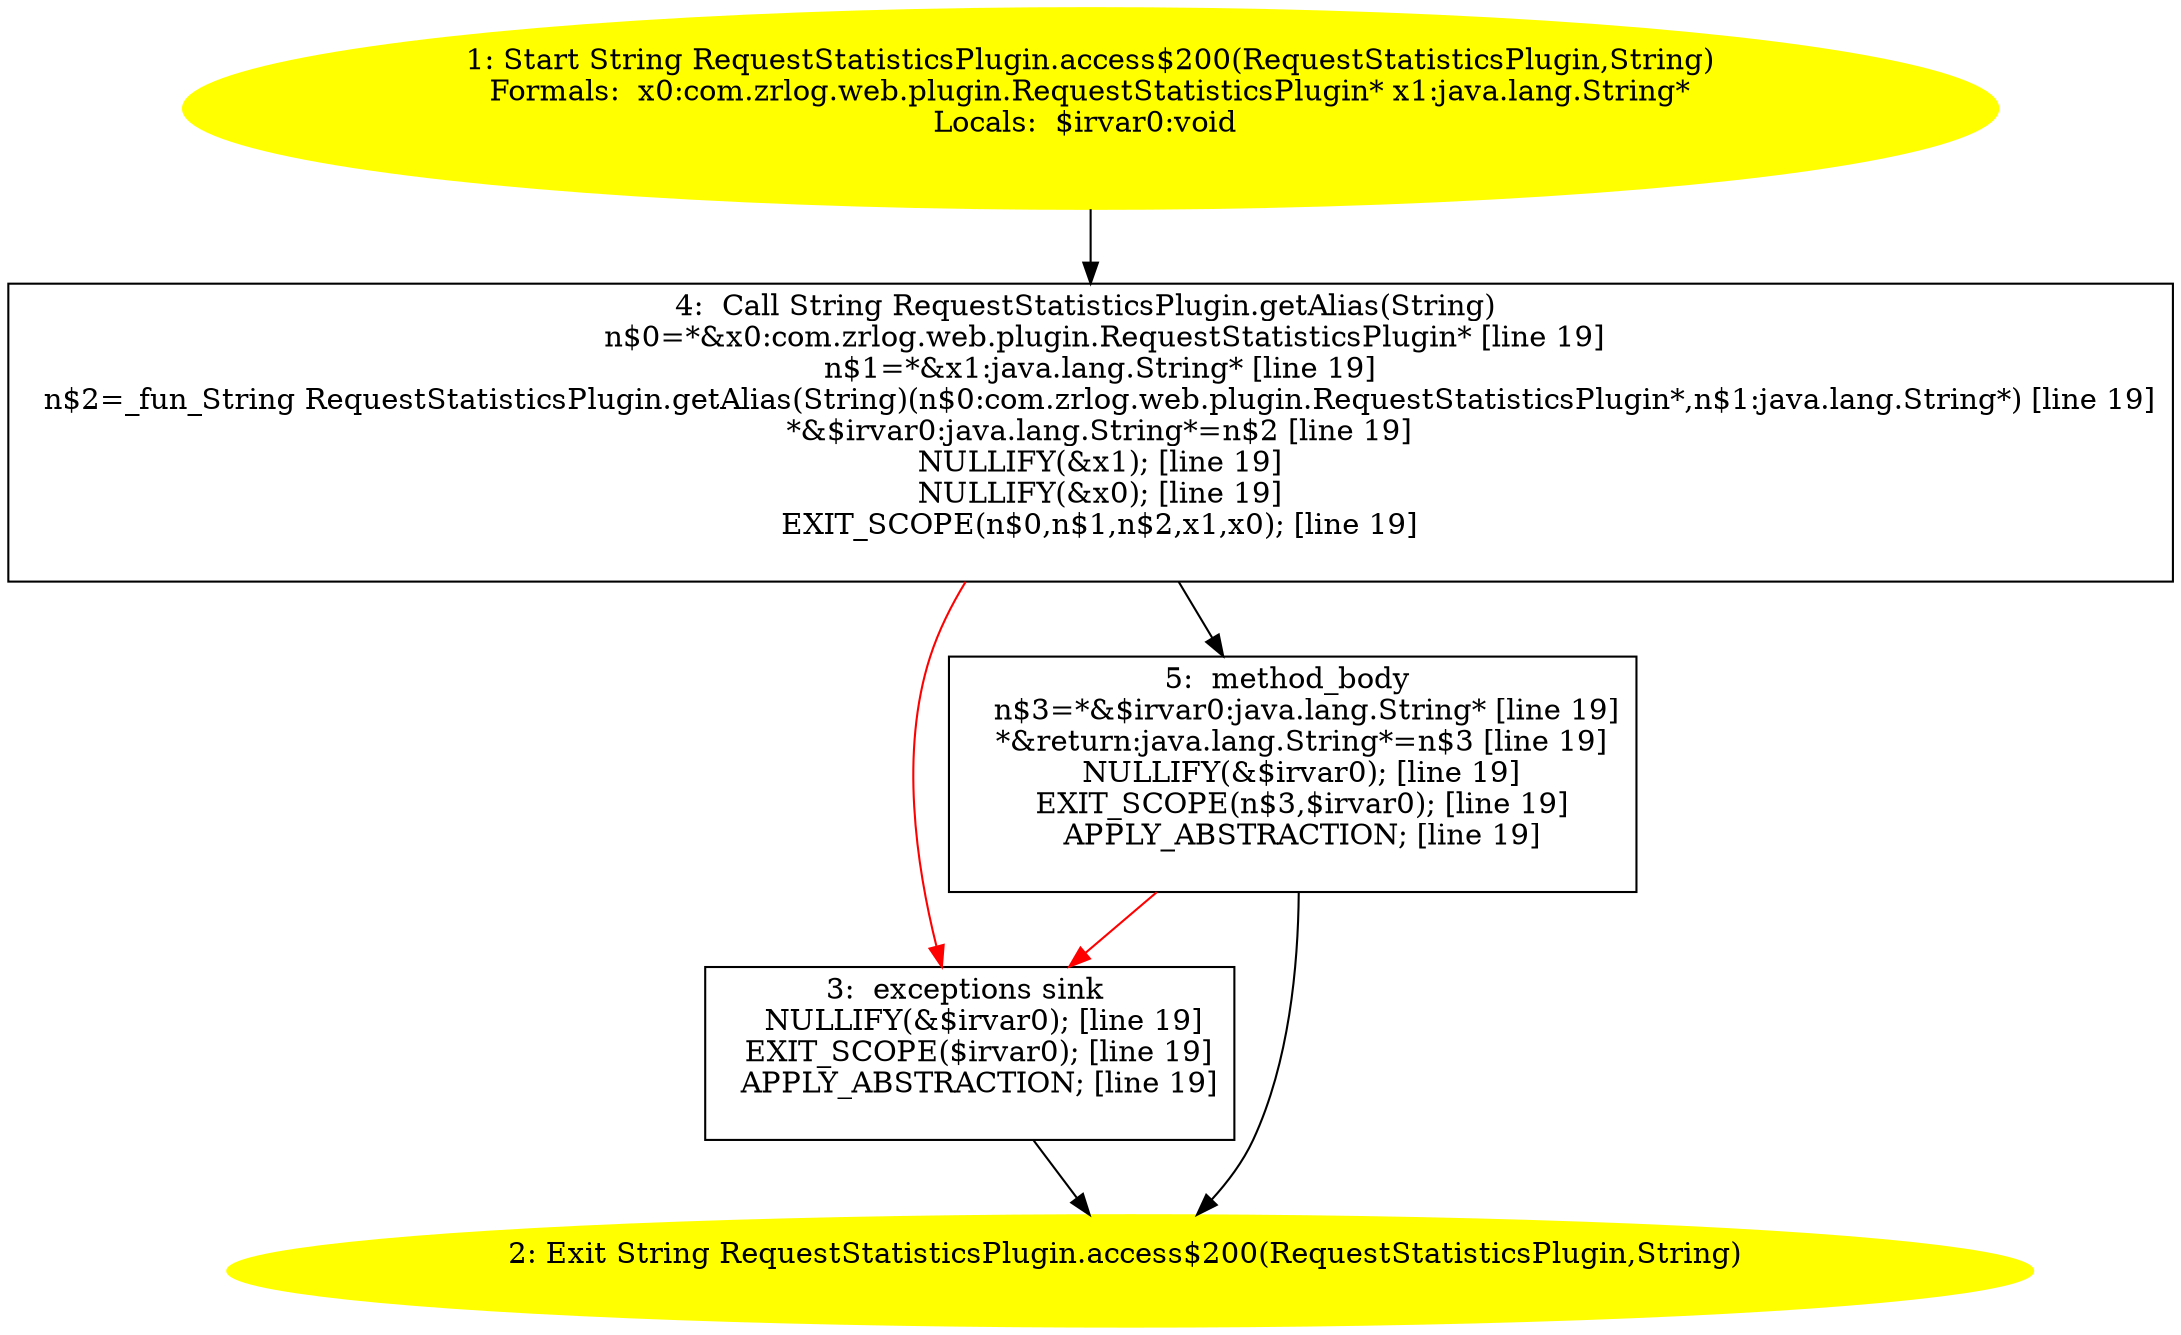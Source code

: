 /* @generated */
digraph cfg {
"com.zrlog.web.plugin.RequestStatisticsPlugin.access$200(com.zrlog.web.plugin.RequestStatisticsPlugin.89a7e34f61040eb825e4e933205ddbe9_1" [label="1: Start String RequestStatisticsPlugin.access$200(RequestStatisticsPlugin,String)\nFormals:  x0:com.zrlog.web.plugin.RequestStatisticsPlugin* x1:java.lang.String*\nLocals:  $irvar0:void \n  " color=yellow style=filled]
	

	 "com.zrlog.web.plugin.RequestStatisticsPlugin.access$200(com.zrlog.web.plugin.RequestStatisticsPlugin.89a7e34f61040eb825e4e933205ddbe9_1" -> "com.zrlog.web.plugin.RequestStatisticsPlugin.access$200(com.zrlog.web.plugin.RequestStatisticsPlugin.89a7e34f61040eb825e4e933205ddbe9_4" ;
"com.zrlog.web.plugin.RequestStatisticsPlugin.access$200(com.zrlog.web.plugin.RequestStatisticsPlugin.89a7e34f61040eb825e4e933205ddbe9_2" [label="2: Exit String RequestStatisticsPlugin.access$200(RequestStatisticsPlugin,String) \n  " color=yellow style=filled]
	

"com.zrlog.web.plugin.RequestStatisticsPlugin.access$200(com.zrlog.web.plugin.RequestStatisticsPlugin.89a7e34f61040eb825e4e933205ddbe9_3" [label="3:  exceptions sink \n   NULLIFY(&$irvar0); [line 19]\n  EXIT_SCOPE($irvar0); [line 19]\n  APPLY_ABSTRACTION; [line 19]\n " shape="box"]
	

	 "com.zrlog.web.plugin.RequestStatisticsPlugin.access$200(com.zrlog.web.plugin.RequestStatisticsPlugin.89a7e34f61040eb825e4e933205ddbe9_3" -> "com.zrlog.web.plugin.RequestStatisticsPlugin.access$200(com.zrlog.web.plugin.RequestStatisticsPlugin.89a7e34f61040eb825e4e933205ddbe9_2" ;
"com.zrlog.web.plugin.RequestStatisticsPlugin.access$200(com.zrlog.web.plugin.RequestStatisticsPlugin.89a7e34f61040eb825e4e933205ddbe9_4" [label="4:  Call String RequestStatisticsPlugin.getAlias(String) \n   n$0=*&x0:com.zrlog.web.plugin.RequestStatisticsPlugin* [line 19]\n  n$1=*&x1:java.lang.String* [line 19]\n  n$2=_fun_String RequestStatisticsPlugin.getAlias(String)(n$0:com.zrlog.web.plugin.RequestStatisticsPlugin*,n$1:java.lang.String*) [line 19]\n  *&$irvar0:java.lang.String*=n$2 [line 19]\n  NULLIFY(&x1); [line 19]\n  NULLIFY(&x0); [line 19]\n  EXIT_SCOPE(n$0,n$1,n$2,x1,x0); [line 19]\n " shape="box"]
	

	 "com.zrlog.web.plugin.RequestStatisticsPlugin.access$200(com.zrlog.web.plugin.RequestStatisticsPlugin.89a7e34f61040eb825e4e933205ddbe9_4" -> "com.zrlog.web.plugin.RequestStatisticsPlugin.access$200(com.zrlog.web.plugin.RequestStatisticsPlugin.89a7e34f61040eb825e4e933205ddbe9_5" ;
	 "com.zrlog.web.plugin.RequestStatisticsPlugin.access$200(com.zrlog.web.plugin.RequestStatisticsPlugin.89a7e34f61040eb825e4e933205ddbe9_4" -> "com.zrlog.web.plugin.RequestStatisticsPlugin.access$200(com.zrlog.web.plugin.RequestStatisticsPlugin.89a7e34f61040eb825e4e933205ddbe9_3" [color="red" ];
"com.zrlog.web.plugin.RequestStatisticsPlugin.access$200(com.zrlog.web.plugin.RequestStatisticsPlugin.89a7e34f61040eb825e4e933205ddbe9_5" [label="5:  method_body \n   n$3=*&$irvar0:java.lang.String* [line 19]\n  *&return:java.lang.String*=n$3 [line 19]\n  NULLIFY(&$irvar0); [line 19]\n  EXIT_SCOPE(n$3,$irvar0); [line 19]\n  APPLY_ABSTRACTION; [line 19]\n " shape="box"]
	

	 "com.zrlog.web.plugin.RequestStatisticsPlugin.access$200(com.zrlog.web.plugin.RequestStatisticsPlugin.89a7e34f61040eb825e4e933205ddbe9_5" -> "com.zrlog.web.plugin.RequestStatisticsPlugin.access$200(com.zrlog.web.plugin.RequestStatisticsPlugin.89a7e34f61040eb825e4e933205ddbe9_2" ;
	 "com.zrlog.web.plugin.RequestStatisticsPlugin.access$200(com.zrlog.web.plugin.RequestStatisticsPlugin.89a7e34f61040eb825e4e933205ddbe9_5" -> "com.zrlog.web.plugin.RequestStatisticsPlugin.access$200(com.zrlog.web.plugin.RequestStatisticsPlugin.89a7e34f61040eb825e4e933205ddbe9_3" [color="red" ];
}
